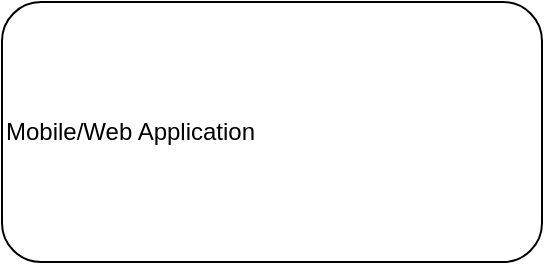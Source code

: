 <mxfile version="26.0.8">
  <diagram name="Page-1" id="d6JrXkbeCpk15Da2JCSQ">
    <mxGraphModel dx="466" dy="875" grid="1" gridSize="10" guides="1" tooltips="1" connect="1" arrows="1" fold="1" page="1" pageScale="1" pageWidth="850" pageHeight="1100" math="0" shadow="0">
      <root>
        <mxCell id="0" />
        <mxCell id="1" parent="0" />
        <mxCell id="1YL31mDYNULIizfeXZ4K-1" value="Mobile/Web Application" style="rounded=1;whiteSpace=wrap;html=1;align=left;" vertex="1" parent="1">
          <mxGeometry x="70" y="190" width="270" height="130" as="geometry" />
        </mxCell>
      </root>
    </mxGraphModel>
  </diagram>
</mxfile>

